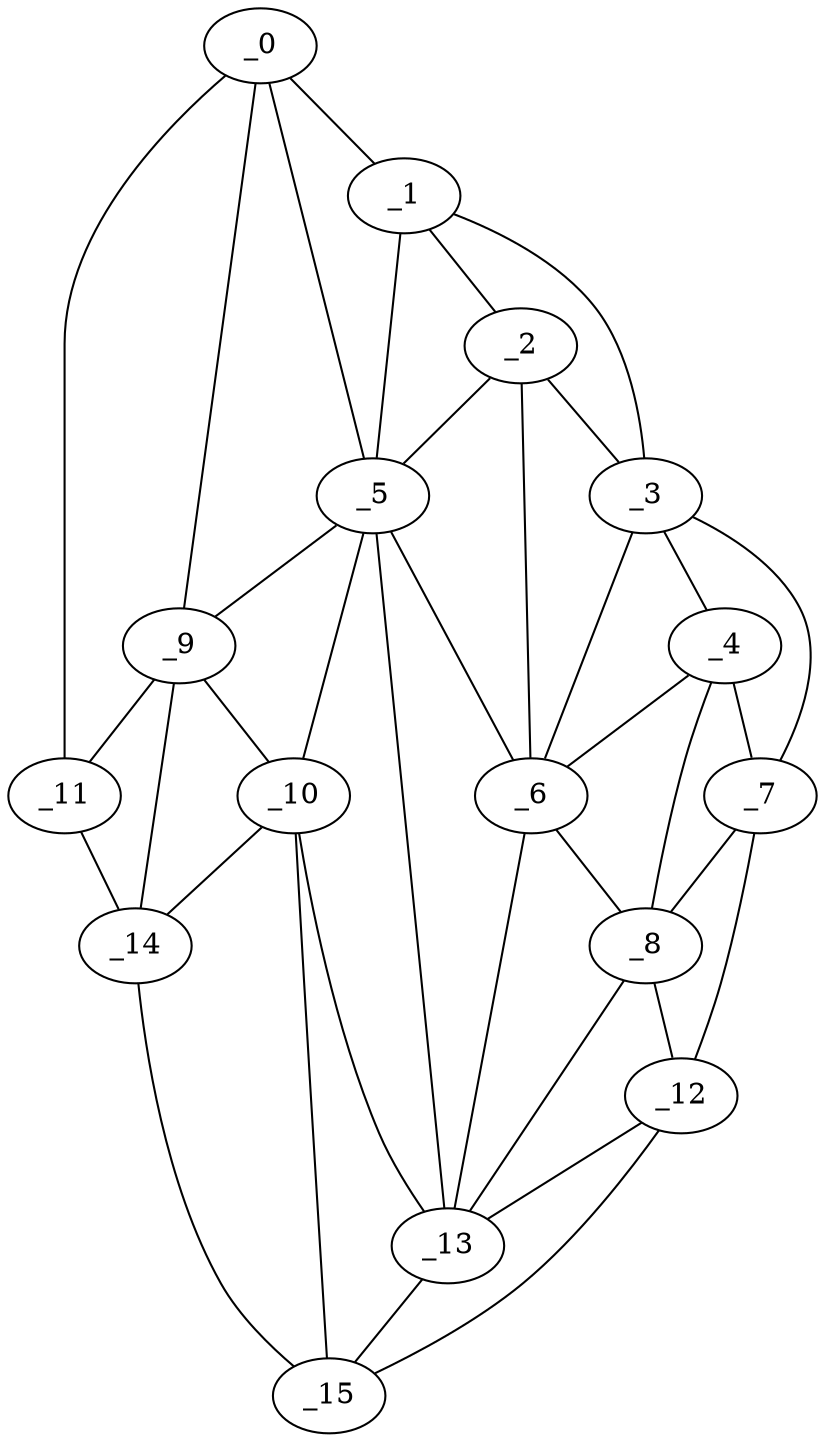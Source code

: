 graph "obj41__205.gxl" {
	_0	 [x=21,
		y=113];
	_1	 [x=22,
		y=86];
	_0 -- _1	 [valence=1];
	_5	 [x=57,
		y=87];
	_0 -- _5	 [valence=1];
	_9	 [x=86,
		y=115];
	_0 -- _9	 [valence=2];
	_11	 [x=87,
		y=126];
	_0 -- _11	 [valence=1];
	_2	 [x=40,
		y=72];
	_1 -- _2	 [valence=2];
	_3	 [x=43,
		y=6];
	_1 -- _3	 [valence=1];
	_1 -- _5	 [valence=2];
	_2 -- _3	 [valence=1];
	_2 -- _5	 [valence=1];
	_6	 [x=60,
		y=54];
	_2 -- _6	 [valence=2];
	_4	 [x=52,
		y=9];
	_3 -- _4	 [valence=2];
	_3 -- _6	 [valence=2];
	_7	 [x=77,
		y=6];
	_3 -- _7	 [valence=1];
	_4 -- _6	 [valence=2];
	_4 -- _7	 [valence=2];
	_8	 [x=79,
		y=44];
	_4 -- _8	 [valence=2];
	_5 -- _6	 [valence=1];
	_5 -- _9	 [valence=2];
	_10	 [x=87,
		y=96];
	_5 -- _10	 [valence=2];
	_13	 [x=103,
		y=72];
	_5 -- _13	 [valence=2];
	_6 -- _8	 [valence=2];
	_6 -- _13	 [valence=1];
	_7 -- _8	 [valence=2];
	_12	 [x=101,
		y=50];
	_7 -- _12	 [valence=1];
	_8 -- _12	 [valence=1];
	_8 -- _13	 [valence=2];
	_9 -- _10	 [valence=2];
	_9 -- _11	 [valence=1];
	_14	 [x=110,
		y=104];
	_9 -- _14	 [valence=2];
	_10 -- _13	 [valence=1];
	_10 -- _14	 [valence=2];
	_15	 [x=111,
		y=75];
	_10 -- _15	 [valence=2];
	_11 -- _14	 [valence=1];
	_12 -- _13	 [valence=2];
	_12 -- _15	 [valence=1];
	_13 -- _15	 [valence=2];
	_14 -- _15	 [valence=1];
}
